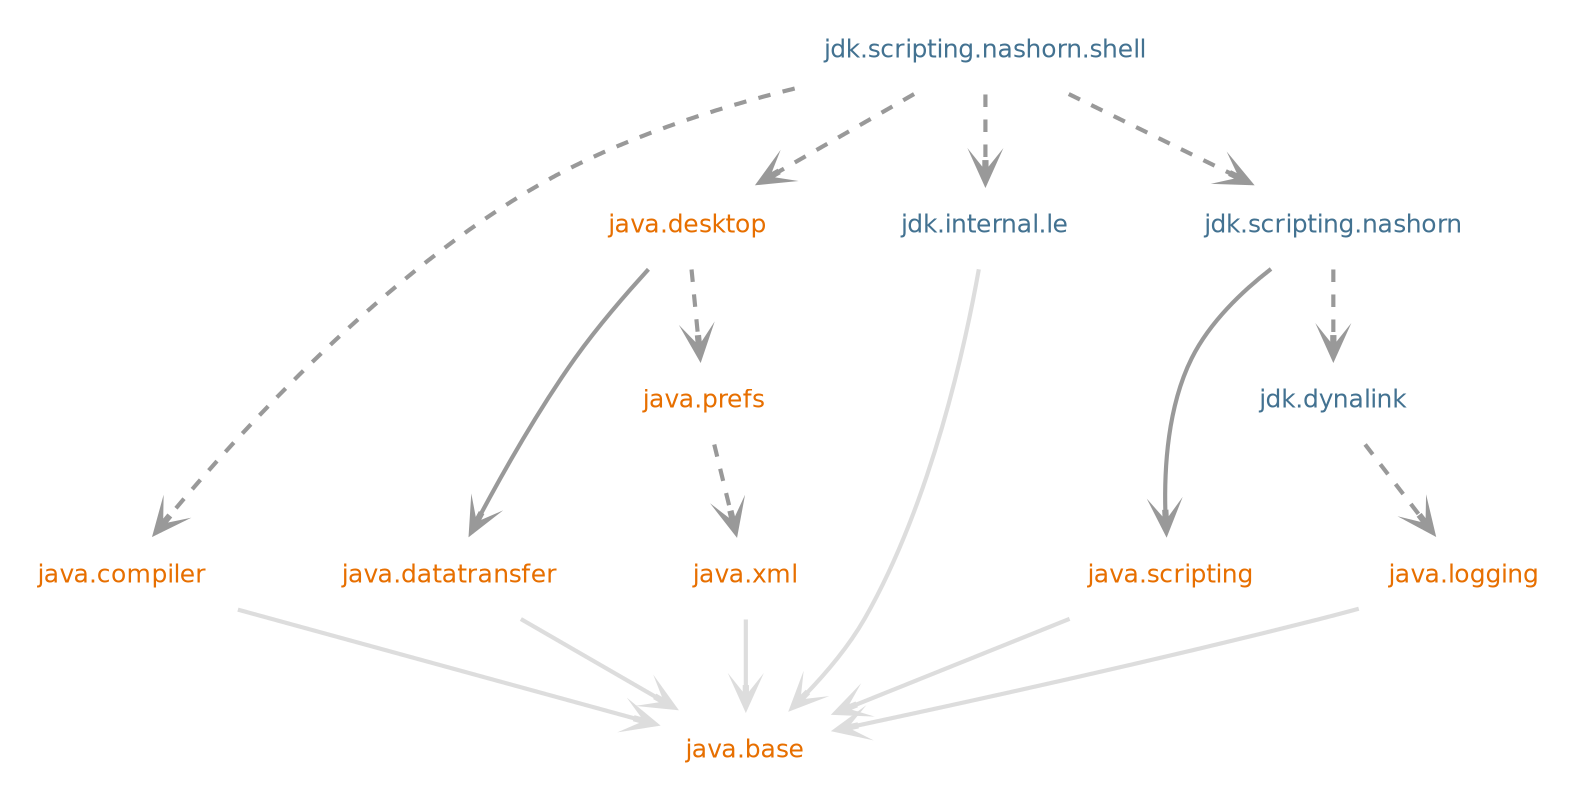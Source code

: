 digraph "jdk.scripting.nashorn.shell" {
  nodesep=.5;
  ranksep=0.600000;
  pencolor=transparent;
  node [shape=plaintext, fontcolor="#000000", fontname="DejaVuSans", fontsize=12, margin=".2,.2"];
  edge [penwidth=2, color="#999999", arrowhead=open, arrowsize=1];
  {rank=same "java.logging","java.scripting","java.xml"}
  {rank=same "java.compiler"}
  {rank=same "java.desktop"}
  subgraph se {
  "java.base" [fontcolor="#e76f00", group=java];
  "java.compiler" [fontcolor="#e76f00", group=java];
  "java.datatransfer" [fontcolor="#e76f00", group=java];
  "java.desktop" [fontcolor="#e76f00", group=java];
  "java.logging" [fontcolor="#e76f00", group=java];
  "java.prefs" [fontcolor="#e76f00", group=java];
  "java.scripting" [fontcolor="#e76f00", group=java];
  "java.xml" [fontcolor="#e76f00", group=java];
  }
  subgraph jdk {
  "jdk.dynalink" [fontcolor="#437291", group=jdk];
  "jdk.internal.le" [fontcolor="#437291", group=jdk];
  "jdk.scripting.nashorn" [fontcolor="#437291", group=jdk];
  "jdk.scripting.nashorn.shell" [fontcolor="#437291", group=jdk];
  }
  "java.compiler" -> "java.base" [color="#dddddd", weight=10];
  "java.datatransfer" -> "java.base" [color="#dddddd", weight=10];
  "java.desktop" -> "java.prefs" [style="dashed", weight=10];
  "java.desktop" -> "java.datatransfer" [weight=10];
  "java.logging" -> "java.base" [color="#dddddd", weight=10];
  "java.prefs" -> "java.xml" [style="dashed", weight=10];
  "java.scripting" -> "java.base" [color="#dddddd", weight=10];
  "java.xml" -> "java.base" [color="#dddddd", weight=10000];
  "jdk.dynalink" -> "java.logging" [style="dashed"];
  "jdk.internal.le" -> "java.base" [color="#dddddd"];
  "jdk.scripting.nashorn" -> "java.scripting" [];
  "jdk.scripting.nashorn" -> "jdk.dynalink" [style="dashed"];
  "jdk.scripting.nashorn.shell" -> "java.desktop" [style="dashed"];
  "jdk.scripting.nashorn.shell" -> "java.compiler" [style="dashed"];
  "jdk.scripting.nashorn.shell" -> "jdk.internal.le" [style="dashed"];
  "jdk.scripting.nashorn.shell" -> "jdk.scripting.nashorn" [style="dashed"];
}
